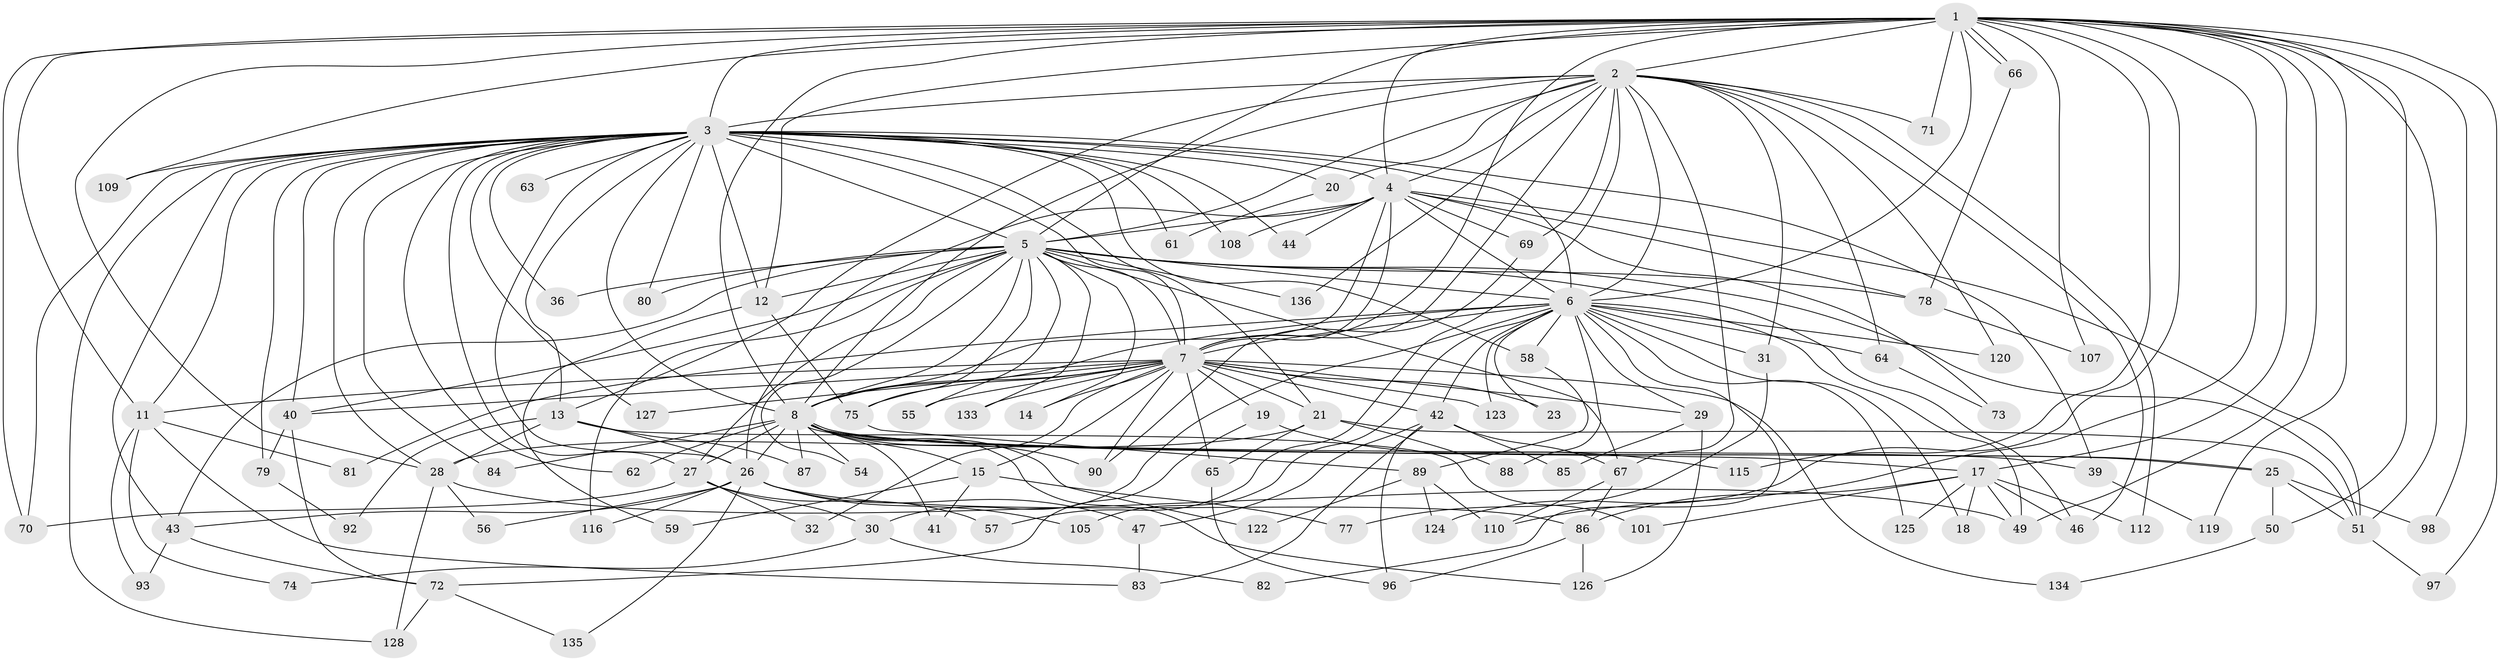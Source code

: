// Generated by graph-tools (version 1.1) at 2025/23/03/03/25 07:23:37]
// undirected, 100 vertices, 237 edges
graph export_dot {
graph [start="1"]
  node [color=gray90,style=filled];
  1 [super="+102"];
  2 [super="+48"];
  3 [super="+9"];
  4 [super="+117"];
  5 [super="+52"];
  6 [super="+10"];
  7 [super="+16"];
  8 [super="+35"];
  11;
  12 [super="+22"];
  13 [super="+34"];
  14;
  15 [super="+24"];
  17 [super="+91"];
  18;
  19;
  20;
  21 [super="+38"];
  23;
  25 [super="+76"];
  26 [super="+37"];
  27 [super="+118"];
  28 [super="+33"];
  29;
  30;
  31 [super="+100"];
  32;
  36;
  39;
  40 [super="+53"];
  41;
  42 [super="+45"];
  43 [super="+106"];
  44;
  46 [super="+68"];
  47;
  49 [super="+60"];
  50;
  51 [super="+103"];
  54;
  55;
  56;
  57;
  58;
  59;
  61;
  62;
  63;
  64;
  65;
  66 [super="+114"];
  67 [super="+104"];
  69 [super="+99"];
  70 [super="+95"];
  71;
  72 [super="+131"];
  73;
  74;
  75 [super="+94"];
  77;
  78;
  79;
  80;
  81;
  82;
  83 [super="+132"];
  84;
  85;
  86 [super="+113"];
  87;
  88;
  89 [super="+121"];
  90;
  92;
  93;
  96 [super="+111"];
  97;
  98;
  101;
  105;
  107;
  108;
  109;
  110;
  112;
  115;
  116;
  119;
  120;
  122;
  123;
  124;
  125;
  126 [super="+129"];
  127;
  128 [super="+130"];
  133;
  134;
  135;
  136;
  1 -- 2;
  1 -- 3 [weight=2];
  1 -- 4;
  1 -- 5;
  1 -- 6 [weight=2];
  1 -- 7;
  1 -- 8 [weight=2];
  1 -- 11;
  1 -- 17;
  1 -- 28 [weight=2];
  1 -- 49;
  1 -- 50;
  1 -- 51;
  1 -- 66;
  1 -- 66;
  1 -- 71;
  1 -- 97;
  1 -- 98;
  1 -- 107;
  1 -- 109;
  1 -- 110;
  1 -- 115;
  1 -- 119;
  1 -- 124;
  1 -- 12;
  1 -- 70;
  2 -- 3 [weight=3];
  2 -- 4;
  2 -- 5;
  2 -- 6 [weight=2];
  2 -- 7;
  2 -- 8;
  2 -- 13;
  2 -- 20;
  2 -- 57;
  2 -- 64;
  2 -- 67;
  2 -- 69;
  2 -- 71;
  2 -- 112;
  2 -- 120;
  2 -- 136;
  2 -- 31;
  2 -- 46;
  3 -- 4 [weight=2];
  3 -- 5 [weight=2];
  3 -- 6 [weight=4];
  3 -- 7 [weight=2];
  3 -- 8 [weight=2];
  3 -- 11;
  3 -- 13;
  3 -- 20;
  3 -- 21;
  3 -- 26;
  3 -- 40;
  3 -- 44;
  3 -- 62;
  3 -- 63 [weight=2];
  3 -- 84;
  3 -- 109;
  3 -- 127;
  3 -- 70;
  3 -- 12;
  3 -- 79;
  3 -- 80;
  3 -- 27;
  3 -- 36;
  3 -- 39;
  3 -- 108;
  3 -- 58;
  3 -- 61;
  3 -- 128;
  3 -- 28;
  3 -- 43;
  4 -- 5;
  4 -- 6 [weight=2];
  4 -- 7;
  4 -- 8;
  4 -- 44;
  4 -- 69;
  4 -- 73;
  4 -- 78;
  4 -- 108;
  4 -- 51;
  4 -- 26;
  5 -- 6 [weight=2];
  5 -- 7;
  5 -- 8;
  5 -- 12;
  5 -- 14;
  5 -- 36;
  5 -- 43;
  5 -- 46;
  5 -- 51;
  5 -- 54;
  5 -- 55;
  5 -- 75;
  5 -- 78;
  5 -- 80;
  5 -- 133;
  5 -- 136;
  5 -- 40 [weight=2];
  5 -- 116;
  5 -- 27;
  5 -- 67;
  6 -- 7 [weight=2];
  6 -- 8 [weight=2];
  6 -- 18;
  6 -- 23;
  6 -- 29;
  6 -- 30;
  6 -- 42;
  6 -- 64;
  6 -- 82;
  6 -- 105;
  6 -- 120;
  6 -- 123;
  6 -- 125;
  6 -- 81;
  6 -- 88;
  6 -- 58;
  6 -- 31;
  6 -- 49;
  7 -- 8;
  7 -- 14;
  7 -- 15 [weight=2];
  7 -- 21;
  7 -- 29;
  7 -- 32;
  7 -- 90;
  7 -- 123;
  7 -- 42 [weight=2];
  7 -- 65;
  7 -- 133;
  7 -- 134;
  7 -- 40;
  7 -- 11;
  7 -- 19;
  7 -- 23;
  7 -- 55;
  7 -- 127;
  7 -- 75;
  8 -- 15;
  8 -- 17;
  8 -- 25;
  8 -- 25;
  8 -- 26;
  8 -- 27;
  8 -- 39;
  8 -- 41;
  8 -- 54;
  8 -- 62;
  8 -- 84;
  8 -- 87;
  8 -- 90;
  8 -- 122;
  8 -- 126;
  11 -- 74;
  11 -- 81;
  11 -- 83;
  11 -- 93;
  12 -- 75;
  12 -- 59;
  13 -- 28;
  13 -- 92;
  13 -- 101;
  13 -- 26;
  13 -- 87;
  15 -- 59;
  15 -- 41;
  15 -- 77;
  17 -- 18;
  17 -- 46;
  17 -- 112;
  17 -- 125;
  17 -- 101;
  17 -- 86;
  17 -- 49;
  19 -- 115;
  19 -- 72;
  20 -- 61;
  21 -- 65;
  21 -- 88;
  21 -- 51;
  21 -- 28;
  25 -- 50;
  25 -- 98;
  25 -- 51;
  26 -- 43;
  26 -- 47;
  26 -- 86;
  26 -- 105;
  26 -- 116;
  26 -- 135;
  26 -- 56;
  27 -- 30;
  27 -- 32;
  27 -- 57;
  27 -- 70;
  28 -- 56;
  28 -- 128;
  28 -- 49;
  29 -- 85;
  29 -- 126;
  30 -- 74;
  30 -- 82;
  31 -- 77;
  39 -- 119;
  40 -- 72;
  40 -- 79;
  42 -- 47;
  42 -- 67;
  42 -- 83;
  42 -- 96;
  42 -- 85;
  43 -- 72;
  43 -- 93;
  47 -- 83;
  50 -- 134;
  51 -- 97;
  58 -- 89;
  64 -- 73;
  65 -- 96;
  66 -- 78;
  67 -- 86;
  67 -- 110;
  69 -- 90;
  72 -- 128;
  72 -- 135;
  75 -- 89;
  78 -- 107;
  79 -- 92;
  86 -- 96;
  86 -- 126;
  89 -- 122;
  89 -- 124;
  89 -- 110;
}
